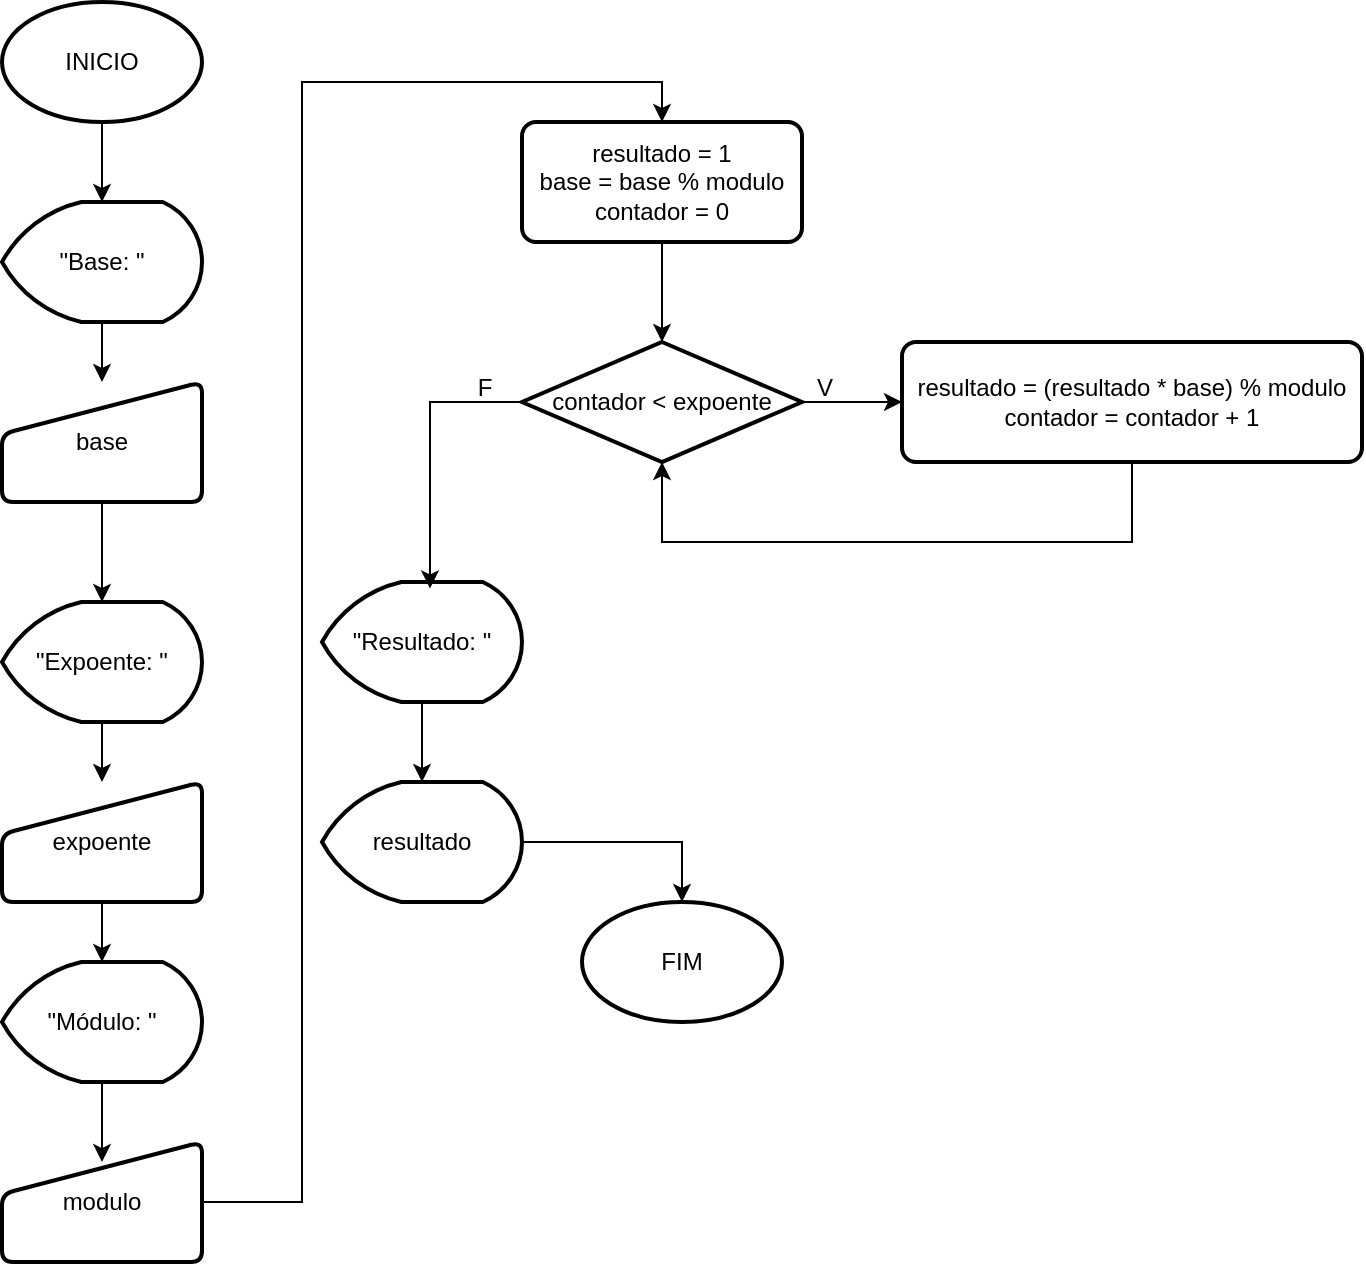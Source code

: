 <mxfile version="26.2.9">
  <diagram name="Página-1" id="aoioTKZCKSvk4ga8s5hR">
    <mxGraphModel dx="2040" dy="1093" grid="1" gridSize="10" guides="1" tooltips="1" connect="1" arrows="1" fold="1" page="1" pageScale="1" pageWidth="827" pageHeight="1169" math="0" shadow="0">
      <root>
        <mxCell id="0" />
        <mxCell id="1" parent="0" />
        <mxCell id="VEaCCYoBmbCCsyXH97vw-3" value="&lt;font&gt;INICIO&lt;/font&gt;" style="strokeWidth=2;html=1;shape=mxgraph.flowchart.start_1;whiteSpace=wrap;" parent="1" vertex="1">
          <mxGeometry x="260" y="40" width="100" height="60" as="geometry" />
        </mxCell>
        <mxCell id="VEaCCYoBmbCCsyXH97vw-10" style="edgeStyle=orthogonalEdgeStyle;rounded=0;orthogonalLoop=1;jettySize=auto;html=1;" parent="1" source="VEaCCYoBmbCCsyXH97vw-4" target="VEaCCYoBmbCCsyXH97vw-7" edge="1">
          <mxGeometry relative="1" as="geometry" />
        </mxCell>
        <mxCell id="VEaCCYoBmbCCsyXH97vw-4" value="&lt;p&gt;&lt;font&gt;base&lt;/font&gt;&lt;/p&gt;" style="html=1;strokeWidth=2;shape=manualInput;whiteSpace=wrap;rounded=1;size=26;arcSize=11;" parent="1" vertex="1">
          <mxGeometry x="260" y="230" width="100" height="60" as="geometry" />
        </mxCell>
        <mxCell id="VEaCCYoBmbCCsyXH97vw-34" style="edgeStyle=orthogonalEdgeStyle;rounded=0;orthogonalLoop=1;jettySize=auto;html=1;entryX=0.5;entryY=0;entryDx=0;entryDy=0;" parent="1" source="VEaCCYoBmbCCsyXH97vw-5" target="VEaCCYoBmbCCsyXH97vw-4" edge="1">
          <mxGeometry relative="1" as="geometry" />
        </mxCell>
        <mxCell id="VEaCCYoBmbCCsyXH97vw-5" value="&lt;font&gt;&quot;Base: &quot;&lt;/font&gt;" style="strokeWidth=2;html=1;shape=mxgraph.flowchart.display;whiteSpace=wrap;" parent="1" vertex="1">
          <mxGeometry x="260" y="140" width="100" height="60" as="geometry" />
        </mxCell>
        <mxCell id="VEaCCYoBmbCCsyXH97vw-12" style="edgeStyle=orthogonalEdgeStyle;rounded=0;orthogonalLoop=1;jettySize=auto;html=1;" parent="1" source="VEaCCYoBmbCCsyXH97vw-6" target="VEaCCYoBmbCCsyXH97vw-9" edge="1">
          <mxGeometry relative="1" as="geometry" />
        </mxCell>
        <mxCell id="VEaCCYoBmbCCsyXH97vw-6" value="&lt;font&gt;expoente&lt;/font&gt;" style="html=1;strokeWidth=2;shape=manualInput;whiteSpace=wrap;rounded=1;size=26;arcSize=11;" parent="1" vertex="1">
          <mxGeometry x="260" y="430" width="100" height="60" as="geometry" />
        </mxCell>
        <mxCell id="VEaCCYoBmbCCsyXH97vw-11" style="edgeStyle=orthogonalEdgeStyle;rounded=0;orthogonalLoop=1;jettySize=auto;html=1;" parent="1" source="VEaCCYoBmbCCsyXH97vw-7" target="VEaCCYoBmbCCsyXH97vw-6" edge="1">
          <mxGeometry relative="1" as="geometry" />
        </mxCell>
        <mxCell id="VEaCCYoBmbCCsyXH97vw-7" value="&lt;font&gt;&quot;Expoente: &quot;&lt;/font&gt;" style="strokeWidth=2;html=1;shape=mxgraph.flowchart.display;whiteSpace=wrap;" parent="1" vertex="1">
          <mxGeometry x="260" y="340" width="100" height="60" as="geometry" />
        </mxCell>
        <mxCell id="VEaCCYoBmbCCsyXH97vw-15" style="edgeStyle=orthogonalEdgeStyle;rounded=0;orthogonalLoop=1;jettySize=auto;html=1;entryX=0.5;entryY=0;entryDx=0;entryDy=0;" parent="1" source="VEaCCYoBmbCCsyXH97vw-8" target="VEaCCYoBmbCCsyXH97vw-14" edge="1">
          <mxGeometry relative="1" as="geometry">
            <Array as="points">
              <mxPoint x="410" y="640" />
              <mxPoint x="410" y="80" />
              <mxPoint x="590" y="80" />
            </Array>
          </mxGeometry>
        </mxCell>
        <mxCell id="VEaCCYoBmbCCsyXH97vw-8" value="&lt;font&gt;modulo&lt;/font&gt;" style="html=1;strokeWidth=2;shape=manualInput;whiteSpace=wrap;rounded=1;size=26;arcSize=11;" parent="1" vertex="1">
          <mxGeometry x="260" y="610" width="100" height="60" as="geometry" />
        </mxCell>
        <mxCell id="VEaCCYoBmbCCsyXH97vw-9" value="&lt;font&gt;&quot;Módulo: &quot;&lt;/font&gt;" style="strokeWidth=2;html=1;shape=mxgraph.flowchart.display;whiteSpace=wrap;" parent="1" vertex="1">
          <mxGeometry x="260" y="520" width="100" height="60" as="geometry" />
        </mxCell>
        <mxCell id="VEaCCYoBmbCCsyXH97vw-13" style="edgeStyle=orthogonalEdgeStyle;rounded=0;orthogonalLoop=1;jettySize=auto;html=1;entryX=0.5;entryY=0.167;entryDx=0;entryDy=0;entryPerimeter=0;" parent="1" source="VEaCCYoBmbCCsyXH97vw-9" target="VEaCCYoBmbCCsyXH97vw-8" edge="1">
          <mxGeometry relative="1" as="geometry" />
        </mxCell>
        <mxCell id="VEaCCYoBmbCCsyXH97vw-14" value="&lt;div&gt;&lt;font&gt;resultado = 1&lt;/font&gt;&lt;/div&gt;&lt;div&gt;&lt;font&gt;base = base % modulo&lt;/font&gt;&lt;/div&gt;&lt;div&gt;&lt;font&gt;contador = 0&lt;/font&gt;&lt;/div&gt;" style="rounded=1;whiteSpace=wrap;html=1;absoluteArcSize=1;arcSize=14;strokeWidth=2;" parent="1" vertex="1">
          <mxGeometry x="520" y="100" width="140" height="60" as="geometry" />
        </mxCell>
        <mxCell id="VEaCCYoBmbCCsyXH97vw-21" style="edgeStyle=orthogonalEdgeStyle;rounded=0;orthogonalLoop=1;jettySize=auto;html=1;entryX=0;entryY=0.5;entryDx=0;entryDy=0;" parent="1" source="VEaCCYoBmbCCsyXH97vw-16" target="VEaCCYoBmbCCsyXH97vw-20" edge="1">
          <mxGeometry relative="1" as="geometry" />
        </mxCell>
        <mxCell id="VEaCCYoBmbCCsyXH97vw-16" value="contador &amp;lt; expoente" style="strokeWidth=2;html=1;shape=mxgraph.flowchart.decision;whiteSpace=wrap;" parent="1" vertex="1">
          <mxGeometry x="520" y="210" width="140" height="60" as="geometry" />
        </mxCell>
        <mxCell id="VEaCCYoBmbCCsyXH97vw-17" style="edgeStyle=orthogonalEdgeStyle;rounded=0;orthogonalLoop=1;jettySize=auto;html=1;entryX=0.5;entryY=0;entryDx=0;entryDy=0;entryPerimeter=0;" parent="1" source="VEaCCYoBmbCCsyXH97vw-14" target="VEaCCYoBmbCCsyXH97vw-16" edge="1">
          <mxGeometry relative="1" as="geometry" />
        </mxCell>
        <mxCell id="VEaCCYoBmbCCsyXH97vw-20" value="&lt;div align=&quot;center&quot;&gt;resultado = (resultado * base) % modulo&lt;/div&gt;&lt;div align=&quot;center&quot;&gt;contador = contador + 1&lt;/div&gt;" style="rounded=1;whiteSpace=wrap;html=1;absoluteArcSize=1;arcSize=14;strokeWidth=2;align=center;" parent="1" vertex="1">
          <mxGeometry x="710" y="210" width="230" height="60" as="geometry" />
        </mxCell>
        <mxCell id="VEaCCYoBmbCCsyXH97vw-23" style="edgeStyle=orthogonalEdgeStyle;rounded=0;orthogonalLoop=1;jettySize=auto;html=1;entryX=0.5;entryY=1;entryDx=0;entryDy=0;entryPerimeter=0;" parent="1" source="VEaCCYoBmbCCsyXH97vw-20" target="VEaCCYoBmbCCsyXH97vw-16" edge="1">
          <mxGeometry relative="1" as="geometry">
            <Array as="points">
              <mxPoint x="825" y="310" />
              <mxPoint x="590" y="310" />
            </Array>
          </mxGeometry>
        </mxCell>
        <mxCell id="VEaCCYoBmbCCsyXH97vw-24" value="V" style="text;html=1;align=center;verticalAlign=middle;resizable=0;points=[];autosize=1;strokeColor=none;fillColor=none;" parent="1" vertex="1">
          <mxGeometry x="656" y="218" width="30" height="30" as="geometry" />
        </mxCell>
        <mxCell id="VEaCCYoBmbCCsyXH97vw-30" style="edgeStyle=orthogonalEdgeStyle;rounded=0;orthogonalLoop=1;jettySize=auto;html=1;" parent="1" source="VEaCCYoBmbCCsyXH97vw-25" target="VEaCCYoBmbCCsyXH97vw-29" edge="1">
          <mxGeometry relative="1" as="geometry" />
        </mxCell>
        <mxCell id="VEaCCYoBmbCCsyXH97vw-25" value="&quot;Resultado: &quot;" style="strokeWidth=2;html=1;shape=mxgraph.flowchart.display;whiteSpace=wrap;" parent="1" vertex="1">
          <mxGeometry x="420" y="330" width="100" height="60" as="geometry" />
        </mxCell>
        <mxCell id="VEaCCYoBmbCCsyXH97vw-26" style="edgeStyle=orthogonalEdgeStyle;rounded=0;orthogonalLoop=1;jettySize=auto;html=1;entryX=0.54;entryY=0.054;entryDx=0;entryDy=0;entryPerimeter=0;" parent="1" source="VEaCCYoBmbCCsyXH97vw-16" target="VEaCCYoBmbCCsyXH97vw-25" edge="1">
          <mxGeometry relative="1" as="geometry">
            <Array as="points">
              <mxPoint x="474" y="240" />
            </Array>
          </mxGeometry>
        </mxCell>
        <mxCell id="VEaCCYoBmbCCsyXH97vw-28" value="F" style="text;html=1;align=center;verticalAlign=middle;resizable=0;points=[];autosize=1;strokeColor=none;fillColor=none;" parent="1" vertex="1">
          <mxGeometry x="486" y="218" width="30" height="30" as="geometry" />
        </mxCell>
        <mxCell id="VEaCCYoBmbCCsyXH97vw-29" value="resultado" style="strokeWidth=2;html=1;shape=mxgraph.flowchart.display;whiteSpace=wrap;" parent="1" vertex="1">
          <mxGeometry x="420" y="430" width="100" height="60" as="geometry" />
        </mxCell>
        <mxCell id="VEaCCYoBmbCCsyXH97vw-32" value="FIM" style="strokeWidth=2;html=1;shape=mxgraph.flowchart.start_1;whiteSpace=wrap;" parent="1" vertex="1">
          <mxGeometry x="550" y="490" width="100" height="60" as="geometry" />
        </mxCell>
        <mxCell id="VEaCCYoBmbCCsyXH97vw-33" style="edgeStyle=orthogonalEdgeStyle;rounded=0;orthogonalLoop=1;jettySize=auto;html=1;entryX=0.5;entryY=0;entryDx=0;entryDy=0;entryPerimeter=0;" parent="1" source="VEaCCYoBmbCCsyXH97vw-29" target="VEaCCYoBmbCCsyXH97vw-32" edge="1">
          <mxGeometry relative="1" as="geometry" />
        </mxCell>
        <mxCell id="VEaCCYoBmbCCsyXH97vw-35" style="edgeStyle=orthogonalEdgeStyle;rounded=0;orthogonalLoop=1;jettySize=auto;html=1;entryX=0.5;entryY=0;entryDx=0;entryDy=0;entryPerimeter=0;" parent="1" source="VEaCCYoBmbCCsyXH97vw-3" target="VEaCCYoBmbCCsyXH97vw-5" edge="1">
          <mxGeometry relative="1" as="geometry" />
        </mxCell>
      </root>
    </mxGraphModel>
  </diagram>
</mxfile>
